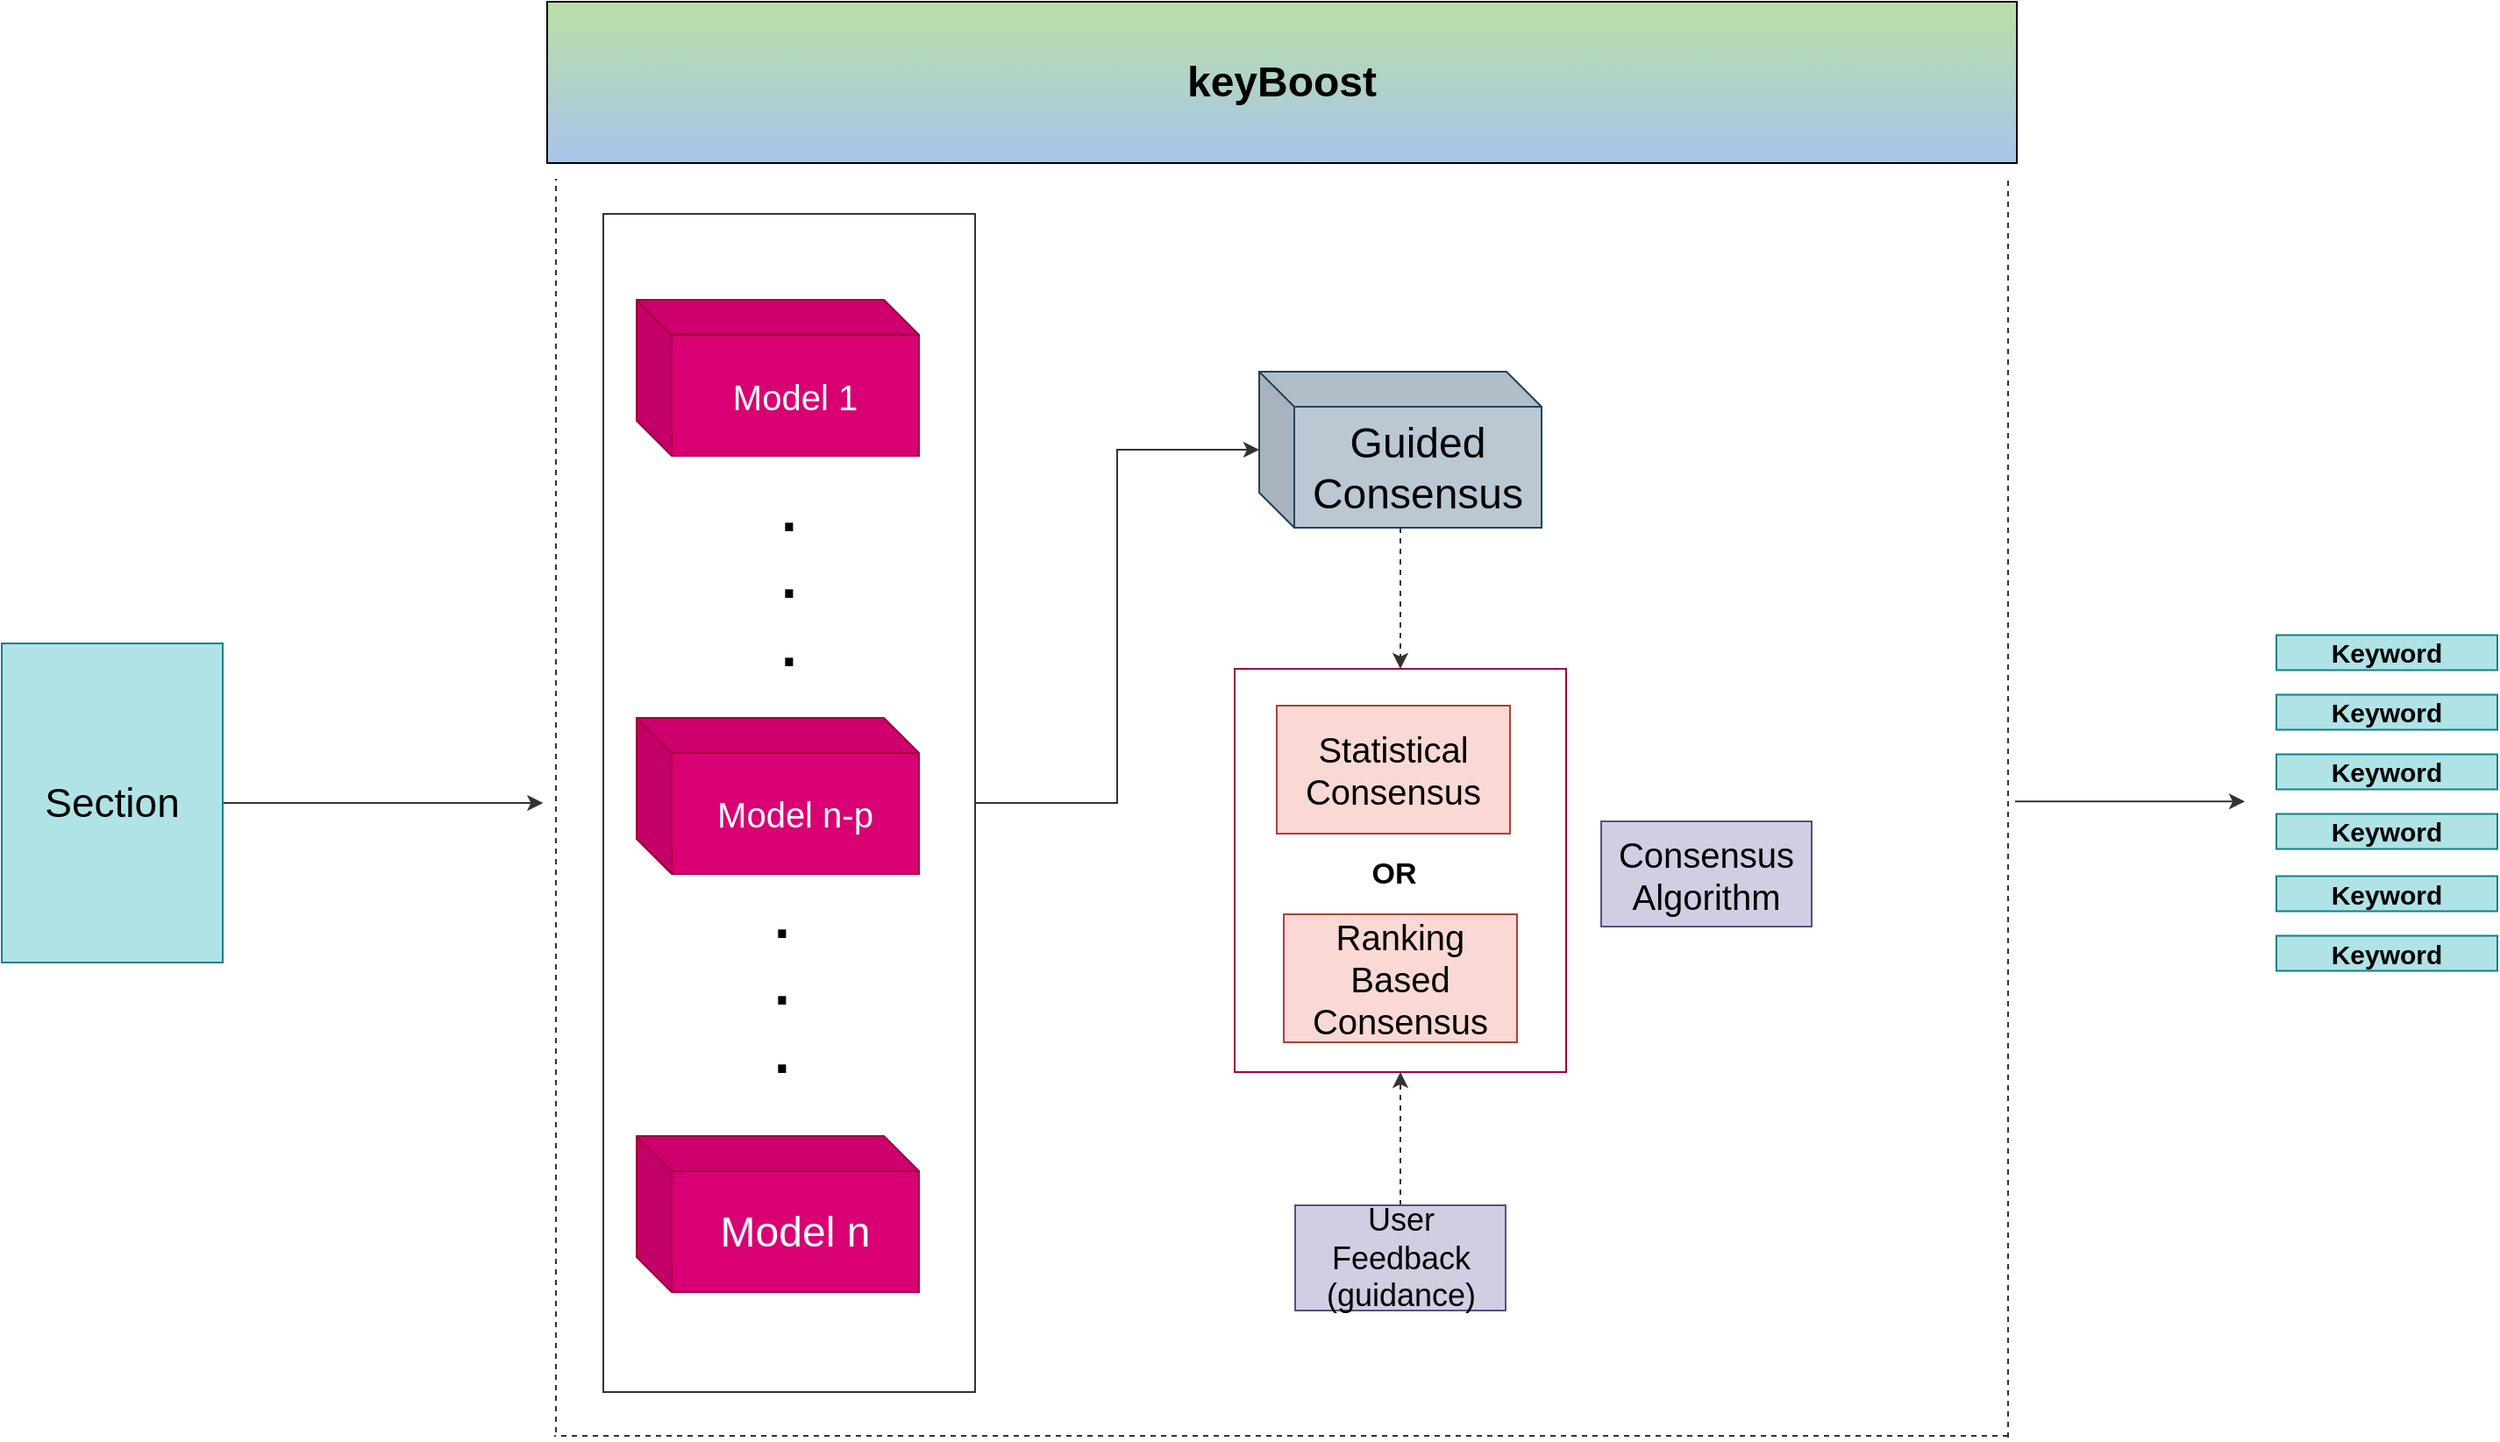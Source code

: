 <mxfile version="14.7.6" type="device"><diagram id="4o6gojw5MYFPGRCPN_K4" name="Page-1"><mxGraphModel dx="2370" dy="1575" grid="0" gridSize="10" guides="1" tooltips="1" connect="1" arrows="1" fold="1" page="0" pageScale="1" pageWidth="827" pageHeight="1169" math="0" shadow="0"><root><mxCell id="0"/><mxCell id="1" parent="0"/><mxCell id="GdrmY1K_iU4ur27sLslI-46" value="" style="rounded=0;whiteSpace=wrap;html=1;fillColor=none;strokeColor=#333333;" vertex="1" parent="1"><mxGeometry x="481" y="-92" width="212" height="672" as="geometry"/></mxCell><mxCell id="GdrmY1K_iU4ur27sLslI-28" value="" style="rounded=0;whiteSpace=wrap;html=1;strokeColor=#A50040;fontColor=#ffffff;fillColor=none;" vertex="1" parent="1"><mxGeometry x="841" y="167.5" width="189" height="230" as="geometry"/></mxCell><mxCell id="GdrmY1K_iU4ur27sLslI-57" style="edgeStyle=orthogonalEdgeStyle;rounded=0;orthogonalLoop=1;jettySize=auto;html=1;strokeColor=#333333;" edge="1" parent="1" source="GdrmY1K_iU4ur27sLslI-3"><mxGeometry relative="1" as="geometry"><mxPoint x="446.667" y="244.0" as="targetPoint"/></mxGeometry></mxCell><mxCell id="GdrmY1K_iU4ur27sLslI-3" value="&lt;font style=&quot;font-size: 23px&quot;&gt;Section&lt;/font&gt;" style="rounded=0;whiteSpace=wrap;html=1;fillColor=#b0e3e6;strokeColor=#0e8088;gradientDirection=south;" vertex="1" parent="1"><mxGeometry x="138" y="153" width="126" height="182" as="geometry"/></mxCell><mxCell id="GdrmY1K_iU4ur27sLslI-6" value="&lt;font style=&quot;font-size: 20px&quot;&gt;Model 1&lt;/font&gt;" style="shape=cube;whiteSpace=wrap;html=1;boundedLbl=1;backgroundOutline=1;darkOpacity=0.05;darkOpacity2=0.1;fillColor=#d80073;strokeColor=#A50040;fontColor=#ffffff;" vertex="1" parent="1"><mxGeometry x="500" y="-43" width="161" height="89" as="geometry"/></mxCell><mxCell id="GdrmY1K_iU4ur27sLslI-7" value="&lt;font style=&quot;font-size: 20px&quot;&gt;Model n-p&lt;/font&gt;" style="shape=cube;whiteSpace=wrap;html=1;boundedLbl=1;backgroundOutline=1;darkOpacity=0.05;darkOpacity2=0.1;fillColor=#d80073;strokeColor=#A50040;fontColor=#ffffff;" vertex="1" parent="1"><mxGeometry x="500" y="195.5" width="161" height="89" as="geometry"/></mxCell><mxCell id="GdrmY1K_iU4ur27sLslI-8" value="&lt;font style=&quot;font-size: 24px&quot;&gt;Model n&lt;/font&gt;" style="shape=cube;whiteSpace=wrap;html=1;boundedLbl=1;backgroundOutline=1;darkOpacity=0.05;darkOpacity2=0.1;fillColor=#d80073;strokeColor=#A50040;fontColor=#ffffff;" vertex="1" parent="1"><mxGeometry x="500" y="434" width="161" height="89" as="geometry"/></mxCell><mxCell id="GdrmY1K_iU4ur27sLslI-30" style="edgeStyle=orthogonalEdgeStyle;rounded=0;orthogonalLoop=1;jettySize=auto;html=1;dashed=1;strokeColor=#333333;" edge="1" parent="1" source="GdrmY1K_iU4ur27sLslI-9" target="GdrmY1K_iU4ur27sLslI-28"><mxGeometry relative="1" as="geometry"/></mxCell><mxCell id="GdrmY1K_iU4ur27sLslI-9" value="&lt;font style=&quot;font-size: 24px&quot;&gt;Guided&lt;br&gt;Consensus&lt;/font&gt;" style="shape=cube;whiteSpace=wrap;html=1;boundedLbl=1;backgroundOutline=1;darkOpacity=0.05;darkOpacity2=0.1;fillColor=#bac8d3;strokeColor=#23445d;" vertex="1" parent="1"><mxGeometry x="855" y="-2" width="161" height="89" as="geometry"/></mxCell><mxCell id="GdrmY1K_iU4ur27sLslI-10" value="&lt;b&gt;&lt;font style=&quot;font-size: 15px&quot;&gt;Keyword&lt;/font&gt;&lt;/b&gt;" style="rounded=0;whiteSpace=wrap;html=1;fillColor=#b0e3e6;strokeColor=#0e8088;" vertex="1" parent="1"><mxGeometry x="1435" y="148.25" width="126" height="20" as="geometry"/></mxCell><mxCell id="GdrmY1K_iU4ur27sLslI-11" value="&lt;b&gt;&lt;font style=&quot;font-size: 15px&quot;&gt;Keyword&lt;/font&gt;&lt;/b&gt;" style="rounded=0;whiteSpace=wrap;html=1;fillColor=#b0e3e6;strokeColor=#0e8088;" vertex="1" parent="1"><mxGeometry x="1435" y="182.25" width="126" height="20" as="geometry"/></mxCell><mxCell id="GdrmY1K_iU4ur27sLslI-12" value="&lt;b&gt;&lt;font style=&quot;font-size: 15px&quot;&gt;Keyword&lt;/font&gt;&lt;/b&gt;" style="rounded=0;whiteSpace=wrap;html=1;fillColor=#b0e3e6;strokeColor=#0e8088;" vertex="1" parent="1"><mxGeometry x="1435" y="216.25" width="126" height="20" as="geometry"/></mxCell><mxCell id="GdrmY1K_iU4ur27sLslI-13" value="&lt;b&gt;&lt;font style=&quot;font-size: 15px&quot;&gt;Keyword&lt;/font&gt;&lt;/b&gt;" style="rounded=0;whiteSpace=wrap;html=1;fillColor=#b0e3e6;strokeColor=#0e8088;" vertex="1" parent="1"><mxGeometry x="1435" y="250.25" width="126" height="20" as="geometry"/></mxCell><mxCell id="GdrmY1K_iU4ur27sLslI-14" value="&lt;b&gt;&lt;font style=&quot;font-size: 15px&quot;&gt;Keyword&lt;/font&gt;&lt;/b&gt;" style="rounded=0;whiteSpace=wrap;html=1;fillColor=#b0e3e6;strokeColor=#0e8088;" vertex="1" parent="1"><mxGeometry x="1435" y="285.75" width="126" height="20" as="geometry"/></mxCell><mxCell id="GdrmY1K_iU4ur27sLslI-15" value="&lt;b&gt;&lt;font style=&quot;font-size: 15px&quot;&gt;Keyword&lt;/font&gt;&lt;/b&gt;" style="rounded=0;whiteSpace=wrap;html=1;fillColor=#b0e3e6;strokeColor=#0e8088;" vertex="1" parent="1"><mxGeometry x="1435" y="319.75" width="126" height="20" as="geometry"/></mxCell><mxCell id="GdrmY1K_iU4ur27sLslI-26" value="&lt;font style=&quot;font-size: 20px&quot;&gt;Statistical Consensus&lt;/font&gt;" style="rounded=0;whiteSpace=wrap;html=1;fillColor=#fad9d5;strokeColor=#ae4132;" vertex="1" parent="1"><mxGeometry x="865" y="188.5" width="133" height="73" as="geometry"/></mxCell><mxCell id="GdrmY1K_iU4ur27sLslI-27" value="&lt;font style=&quot;font-size: 20px&quot;&gt;Ranking Based Consensus&lt;/font&gt;" style="rounded=0;whiteSpace=wrap;html=1;fillColor=#fad9d5;strokeColor=#ae4132;" vertex="1" parent="1"><mxGeometry x="869" y="307.5" width="133" height="73" as="geometry"/></mxCell><mxCell id="GdrmY1K_iU4ur27sLslI-31" value="&lt;font style=&quot;font-size: 20px&quot;&gt;Consensus&lt;br&gt;Algorithm&lt;/font&gt;" style="rounded=0;whiteSpace=wrap;html=1;fillColor=#d0cee2;strokeColor=#56517e;" vertex="1" parent="1"><mxGeometry x="1050" y="254.5" width="120" height="60" as="geometry"/></mxCell><mxCell id="GdrmY1K_iU4ur27sLslI-32" value="&lt;font style=&quot;font-size: 17px&quot;&gt;&lt;b&gt;OR&lt;/b&gt;&lt;/font&gt;" style="text;html=1;strokeColor=none;fillColor=none;align=center;verticalAlign=middle;whiteSpace=wrap;rounded=0;" vertex="1" parent="1"><mxGeometry x="911.5" y="274.5" width="40" height="20" as="geometry"/></mxCell><mxCell id="GdrmY1K_iU4ur27sLslI-37" style="edgeStyle=orthogonalEdgeStyle;rounded=0;orthogonalLoop=1;jettySize=auto;html=1;entryX=0.5;entryY=1;entryDx=0;entryDy=0;dashed=1;strokeColor=#333333;" edge="1" parent="1" source="GdrmY1K_iU4ur27sLslI-36" target="GdrmY1K_iU4ur27sLslI-28"><mxGeometry relative="1" as="geometry"/></mxCell><mxCell id="GdrmY1K_iU4ur27sLslI-36" value="&lt;font style=&quot;font-size: 18px&quot;&gt;User Feedback&lt;br&gt;(guidance)&lt;br&gt;&lt;/font&gt;" style="rounded=0;whiteSpace=wrap;html=1;fillColor=#d0cee2;strokeColor=#56517e;" vertex="1" parent="1"><mxGeometry x="875.5" y="473.5" width="120" height="60" as="geometry"/></mxCell><mxCell id="GdrmY1K_iU4ur27sLslI-39" value="&lt;b&gt;&lt;font style=&quot;font-size: 32px&quot;&gt;.&lt;br&gt;.&lt;br&gt;.&lt;br&gt;&lt;/font&gt;&lt;/b&gt;" style="text;html=1;strokeColor=none;fillColor=none;align=center;verticalAlign=middle;whiteSpace=wrap;rounded=0;" vertex="1" parent="1"><mxGeometry x="567" y="107" width="40" height="17" as="geometry"/></mxCell><mxCell id="GdrmY1K_iU4ur27sLslI-45" value="&lt;b&gt;&lt;font style=&quot;font-size: 32px&quot;&gt;.&lt;br&gt;.&lt;br&gt;.&lt;br&gt;&lt;/font&gt;&lt;/b&gt;" style="text;html=1;strokeColor=none;fillColor=none;align=center;verticalAlign=middle;whiteSpace=wrap;rounded=0;" vertex="1" parent="1"><mxGeometry x="563" y="339" width="40" height="17" as="geometry"/></mxCell><mxCell id="GdrmY1K_iU4ur27sLslI-49" style="edgeStyle=orthogonalEdgeStyle;rounded=0;orthogonalLoop=1;jettySize=auto;html=1;strokeColor=#333333;" edge="1" parent="1" source="GdrmY1K_iU4ur27sLslI-46" target="GdrmY1K_iU4ur27sLslI-9"><mxGeometry relative="1" as="geometry"/></mxCell><mxCell id="GdrmY1K_iU4ur27sLslI-56" value="" style="endArrow=none;dashed=1;html=1;strokeColor=#333333;" edge="1" parent="1"><mxGeometry width="50" height="50" relative="1" as="geometry"><mxPoint x="454" y="603" as="sourcePoint"/><mxPoint x="454" y="-112" as="targetPoint"/></mxGeometry></mxCell><mxCell id="GdrmY1K_iU4ur27sLslI-58" value="" style="endArrow=none;dashed=1;html=1;strokeColor=#333333;" edge="1" parent="1"><mxGeometry width="50" height="50" relative="1" as="geometry"><mxPoint x="1282" y="606" as="sourcePoint"/><mxPoint x="1282" y="-111" as="targetPoint"/></mxGeometry></mxCell><mxCell id="GdrmY1K_iU4ur27sLslI-59" value="" style="endArrow=classic;html=1;strokeColor=#333333;" edge="1" parent="1"><mxGeometry width="50" height="50" relative="1" as="geometry"><mxPoint x="1286" y="243.17" as="sourcePoint"/><mxPoint x="1417" y="243.17" as="targetPoint"/></mxGeometry></mxCell><mxCell id="GdrmY1K_iU4ur27sLslI-61" value="&lt;b style=&quot;font-size: 24px&quot;&gt;keyBoost&lt;/b&gt;" style="rounded=0;whiteSpace=wrap;html=1;shadow=0;fillColor=#B9E0A5;gradientColor=#A9C4EB;" vertex="1" parent="1"><mxGeometry x="449" y="-213" width="838" height="92" as="geometry"/></mxCell><mxCell id="GdrmY1K_iU4ur27sLslI-62" value="" style="endArrow=none;dashed=1;html=1;strokeColor=#333333;" edge="1" parent="1"><mxGeometry width="50" height="50" relative="1" as="geometry"><mxPoint x="1282" y="605" as="sourcePoint"/><mxPoint x="453" y="605" as="targetPoint"/></mxGeometry></mxCell></root></mxGraphModel></diagram></mxfile>